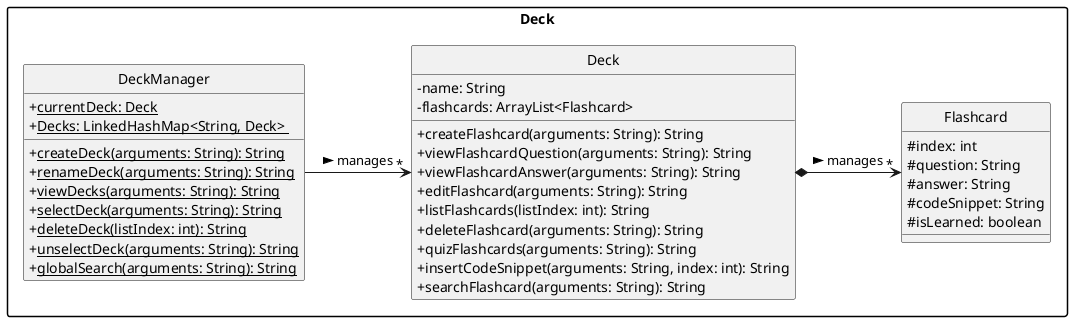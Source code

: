 @startuml

hide circle
skinparam classAttributeIconSize 0
skinparam packageStyle Rectangle

package Deck {
    class DeckManager {
        + <u>currentDeck: Deck</u>
        + <u>Decks: LinkedHashMap<String, Deck> </u>
        + <u>createDeck(arguments: String): String
        + <u>renameDeck(arguments: String): String
        + <u>viewDecks(arguments: String): String
        + <u>selectDeck(arguments: String): String
        + <u>deleteDeck(listIndex: int): String
        + <u>unselectDeck(arguments: String): String
        + <u>globalSearch(arguments: String): String
    }

    class Deck {
        - name: String
        - flashcards: ArrayList<Flashcard>
        + createFlashcard(arguments: String): String
        + viewFlashcardQuestion(arguments: String): String
        + viewFlashcardAnswer(arguments: String): String
        + editFlashcard(arguments: String): String
        + listFlashcards(listIndex: int): String
        + deleteFlashcard(arguments: String): String
        + quizFlashcards(arguments: String): String
        + insertCodeSnippet(arguments: String, index: int): String
        + searchFlashcard(arguments: String): String
    }
    class Flashcard {
        # index: int
        # question: String
        # answer: String
        # codeSnippet: String
        # isLearned: boolean
    }

    DeckManager -> "*" Deck : manages >
    Deck *-> "*" Flashcard : manages >
}

@enduml